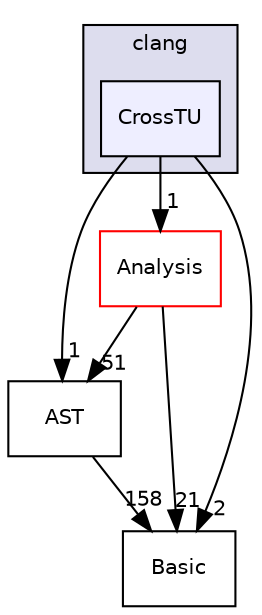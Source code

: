 digraph "include/clang/CrossTU" {
  bgcolor=transparent;
  compound=true
  node [ fontsize="10", fontname="Helvetica"];
  edge [ labelfontsize="10", labelfontname="Helvetica"];
  subgraph clusterdir_7c3366c0dfc05dfe1380b9a1e2bf7190 {
    graph [ bgcolor="#ddddee", pencolor="black", label="clang" fontname="Helvetica", fontsize="10", URL="dir_7c3366c0dfc05dfe1380b9a1e2bf7190.html"]
  dir_57a047e7eb7d7d79fad46634d9efefae [shape=box, label="CrossTU", style="filled", fillcolor="#eeeeff", pencolor="black", URL="dir_57a047e7eb7d7d79fad46634d9efefae.html"];
  }
  dir_6024dad6eb738b6c5ec170cdb0ebf79d [shape=box label="Analysis" color="red" URL="dir_6024dad6eb738b6c5ec170cdb0ebf79d.html"];
  dir_b7f1fb8e22c16abc1bb9b644ee717a58 [shape=box label="AST" URL="dir_b7f1fb8e22c16abc1bb9b644ee717a58.html"];
  dir_a004adf44f176e430fc6c2b869b0fb57 [shape=box label="Basic" URL="dir_a004adf44f176e430fc6c2b869b0fb57.html"];
  dir_6024dad6eb738b6c5ec170cdb0ebf79d->dir_b7f1fb8e22c16abc1bb9b644ee717a58 [headlabel="51", labeldistance=1.5 headhref="dir_000004_000013.html"];
  dir_6024dad6eb738b6c5ec170cdb0ebf79d->dir_a004adf44f176e430fc6c2b869b0fb57 [headlabel="21", labeldistance=1.5 headhref="dir_000004_000014.html"];
  dir_b7f1fb8e22c16abc1bb9b644ee717a58->dir_a004adf44f176e430fc6c2b869b0fb57 [headlabel="158", labeldistance=1.5 headhref="dir_000013_000014.html"];
  dir_57a047e7eb7d7d79fad46634d9efefae->dir_6024dad6eb738b6c5ec170cdb0ebf79d [headlabel="1", labeldistance=1.5 headhref="dir_000076_000004.html"];
  dir_57a047e7eb7d7d79fad46634d9efefae->dir_b7f1fb8e22c16abc1bb9b644ee717a58 [headlabel="1", labeldistance=1.5 headhref="dir_000076_000013.html"];
  dir_57a047e7eb7d7d79fad46634d9efefae->dir_a004adf44f176e430fc6c2b869b0fb57 [headlabel="2", labeldistance=1.5 headhref="dir_000076_000014.html"];
}
